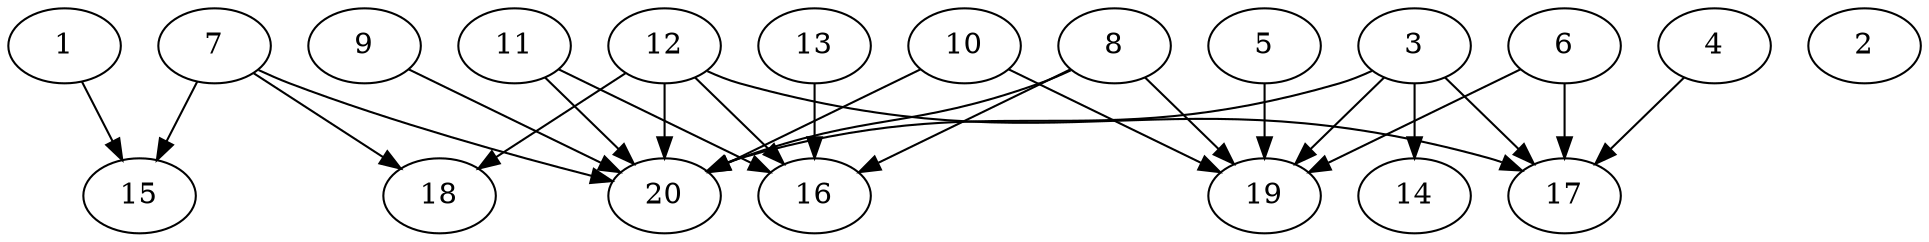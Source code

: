 // DAG automatically generated by daggen at Thu Oct  3 13:58:43 2019
// ./daggen --dot -n 20 --ccr 0.4 --fat 0.9 --regular 0.9 --density 0.5 --mindata 5242880 --maxdata 52428800 
digraph G {
  1 [size="23938560", alpha="0.04", expect_size="9575424"] 
  1 -> 15 [size ="9575424"]
  2 [size="88535040", alpha="0.15", expect_size="35414016"] 
  3 [size="30059520", alpha="0.11", expect_size="12023808"] 
  3 -> 14 [size ="12023808"]
  3 -> 17 [size ="12023808"]
  3 -> 19 [size ="12023808"]
  3 -> 20 [size ="12023808"]
  4 [size="114606080", alpha="0.03", expect_size="45842432"] 
  4 -> 17 [size ="45842432"]
  5 [size="87621120", alpha="0.18", expect_size="35048448"] 
  5 -> 19 [size ="35048448"]
  6 [size="97021440", alpha="0.15", expect_size="38808576"] 
  6 -> 17 [size ="38808576"]
  6 -> 19 [size ="38808576"]
  7 [size="29967360", alpha="0.06", expect_size="11986944"] 
  7 -> 15 [size ="11986944"]
  7 -> 18 [size ="11986944"]
  7 -> 20 [size ="11986944"]
  8 [size="81408000", alpha="0.15", expect_size="32563200"] 
  8 -> 16 [size ="32563200"]
  8 -> 19 [size ="32563200"]
  8 -> 20 [size ="32563200"]
  9 [size="26731520", alpha="0.09", expect_size="10692608"] 
  9 -> 20 [size ="10692608"]
  10 [size="108395520", alpha="0.14", expect_size="43358208"] 
  10 -> 19 [size ="43358208"]
  10 -> 20 [size ="43358208"]
  11 [size="86128640", alpha="0.04", expect_size="34451456"] 
  11 -> 16 [size ="34451456"]
  11 -> 20 [size ="34451456"]
  12 [size="110008320", alpha="0.18", expect_size="44003328"] 
  12 -> 16 [size ="44003328"]
  12 -> 17 [size ="44003328"]
  12 -> 18 [size ="44003328"]
  12 -> 20 [size ="44003328"]
  13 [size="80071680", alpha="0.18", expect_size="32028672"] 
  13 -> 16 [size ="32028672"]
  14 [size="26101760", alpha="0.12", expect_size="10440704"] 
  15 [size="41761280", alpha="0.03", expect_size="16704512"] 
  16 [size="27883520", alpha="0.19", expect_size="11153408"] 
  17 [size="113489920", alpha="0.16", expect_size="45395968"] 
  18 [size="29967360", alpha="0.12", expect_size="11986944"] 
  19 [size="120842240", alpha="0.02", expect_size="48336896"] 
  20 [size="53468160", alpha="0.18", expect_size="21387264"] 
}
